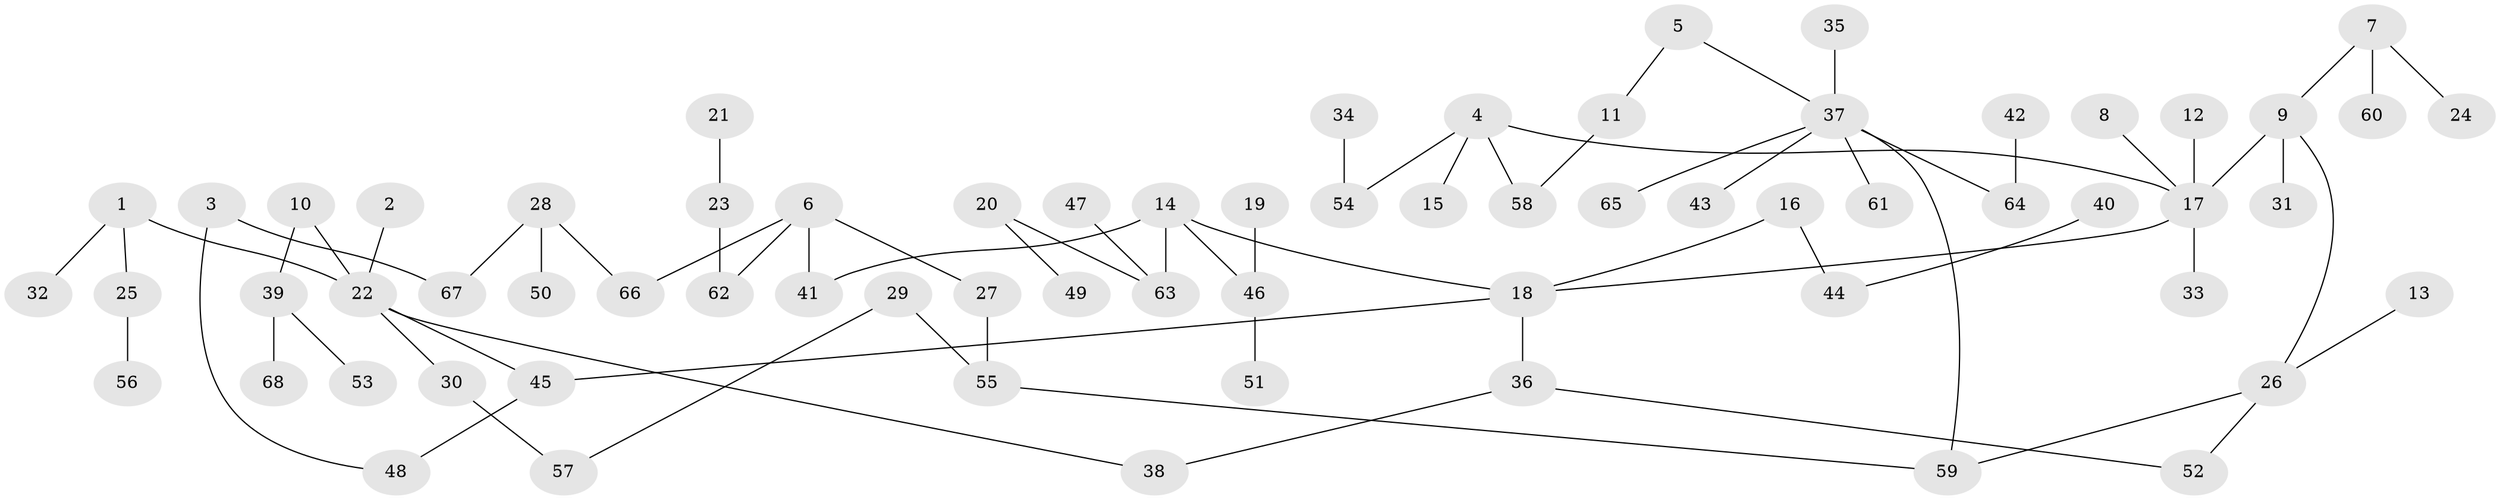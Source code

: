 // original degree distribution, {8: 0.014814814814814815, 6: 0.007407407407407408, 5: 0.02962962962962963, 4: 0.08148148148148149, 1: 0.48148148148148145, 3: 0.13333333333333333, 2: 0.24444444444444444, 9: 0.007407407407407408}
// Generated by graph-tools (version 1.1) at 2025/35/03/04/25 23:35:59]
// undirected, 68 vertices, 73 edges
graph export_dot {
  node [color=gray90,style=filled];
  1;
  2;
  3;
  4;
  5;
  6;
  7;
  8;
  9;
  10;
  11;
  12;
  13;
  14;
  15;
  16;
  17;
  18;
  19;
  20;
  21;
  22;
  23;
  24;
  25;
  26;
  27;
  28;
  29;
  30;
  31;
  32;
  33;
  34;
  35;
  36;
  37;
  38;
  39;
  40;
  41;
  42;
  43;
  44;
  45;
  46;
  47;
  48;
  49;
  50;
  51;
  52;
  53;
  54;
  55;
  56;
  57;
  58;
  59;
  60;
  61;
  62;
  63;
  64;
  65;
  66;
  67;
  68;
  1 -- 22 [weight=1.0];
  1 -- 25 [weight=1.0];
  1 -- 32 [weight=1.0];
  2 -- 22 [weight=1.0];
  3 -- 48 [weight=1.0];
  3 -- 67 [weight=1.0];
  4 -- 15 [weight=1.0];
  4 -- 17 [weight=1.0];
  4 -- 54 [weight=1.0];
  4 -- 58 [weight=1.0];
  5 -- 11 [weight=1.0];
  5 -- 37 [weight=1.0];
  6 -- 27 [weight=1.0];
  6 -- 41 [weight=1.0];
  6 -- 62 [weight=1.0];
  6 -- 66 [weight=1.0];
  7 -- 9 [weight=1.0];
  7 -- 24 [weight=1.0];
  7 -- 60 [weight=1.0];
  8 -- 17 [weight=1.0];
  9 -- 17 [weight=1.0];
  9 -- 26 [weight=1.0];
  9 -- 31 [weight=1.0];
  10 -- 22 [weight=1.0];
  10 -- 39 [weight=1.0];
  11 -- 58 [weight=1.0];
  12 -- 17 [weight=1.0];
  13 -- 26 [weight=1.0];
  14 -- 18 [weight=1.0];
  14 -- 41 [weight=1.0];
  14 -- 46 [weight=1.0];
  14 -- 63 [weight=1.0];
  16 -- 18 [weight=1.0];
  16 -- 44 [weight=1.0];
  17 -- 18 [weight=1.0];
  17 -- 33 [weight=1.0];
  18 -- 36 [weight=1.0];
  18 -- 45 [weight=1.0];
  19 -- 46 [weight=1.0];
  20 -- 49 [weight=1.0];
  20 -- 63 [weight=1.0];
  21 -- 23 [weight=1.0];
  22 -- 30 [weight=1.0];
  22 -- 38 [weight=1.0];
  22 -- 45 [weight=1.0];
  23 -- 62 [weight=1.0];
  25 -- 56 [weight=1.0];
  26 -- 52 [weight=1.0];
  26 -- 59 [weight=1.0];
  27 -- 55 [weight=1.0];
  28 -- 50 [weight=1.0];
  28 -- 66 [weight=1.0];
  28 -- 67 [weight=1.0];
  29 -- 55 [weight=1.0];
  29 -- 57 [weight=1.0];
  30 -- 57 [weight=1.0];
  34 -- 54 [weight=1.0];
  35 -- 37 [weight=1.0];
  36 -- 38 [weight=1.0];
  36 -- 52 [weight=1.0];
  37 -- 43 [weight=1.0];
  37 -- 59 [weight=1.0];
  37 -- 61 [weight=1.0];
  37 -- 64 [weight=1.0];
  37 -- 65 [weight=1.0];
  39 -- 53 [weight=1.0];
  39 -- 68 [weight=1.0];
  40 -- 44 [weight=1.0];
  42 -- 64 [weight=1.0];
  45 -- 48 [weight=1.0];
  46 -- 51 [weight=1.0];
  47 -- 63 [weight=1.0];
  55 -- 59 [weight=1.0];
}
